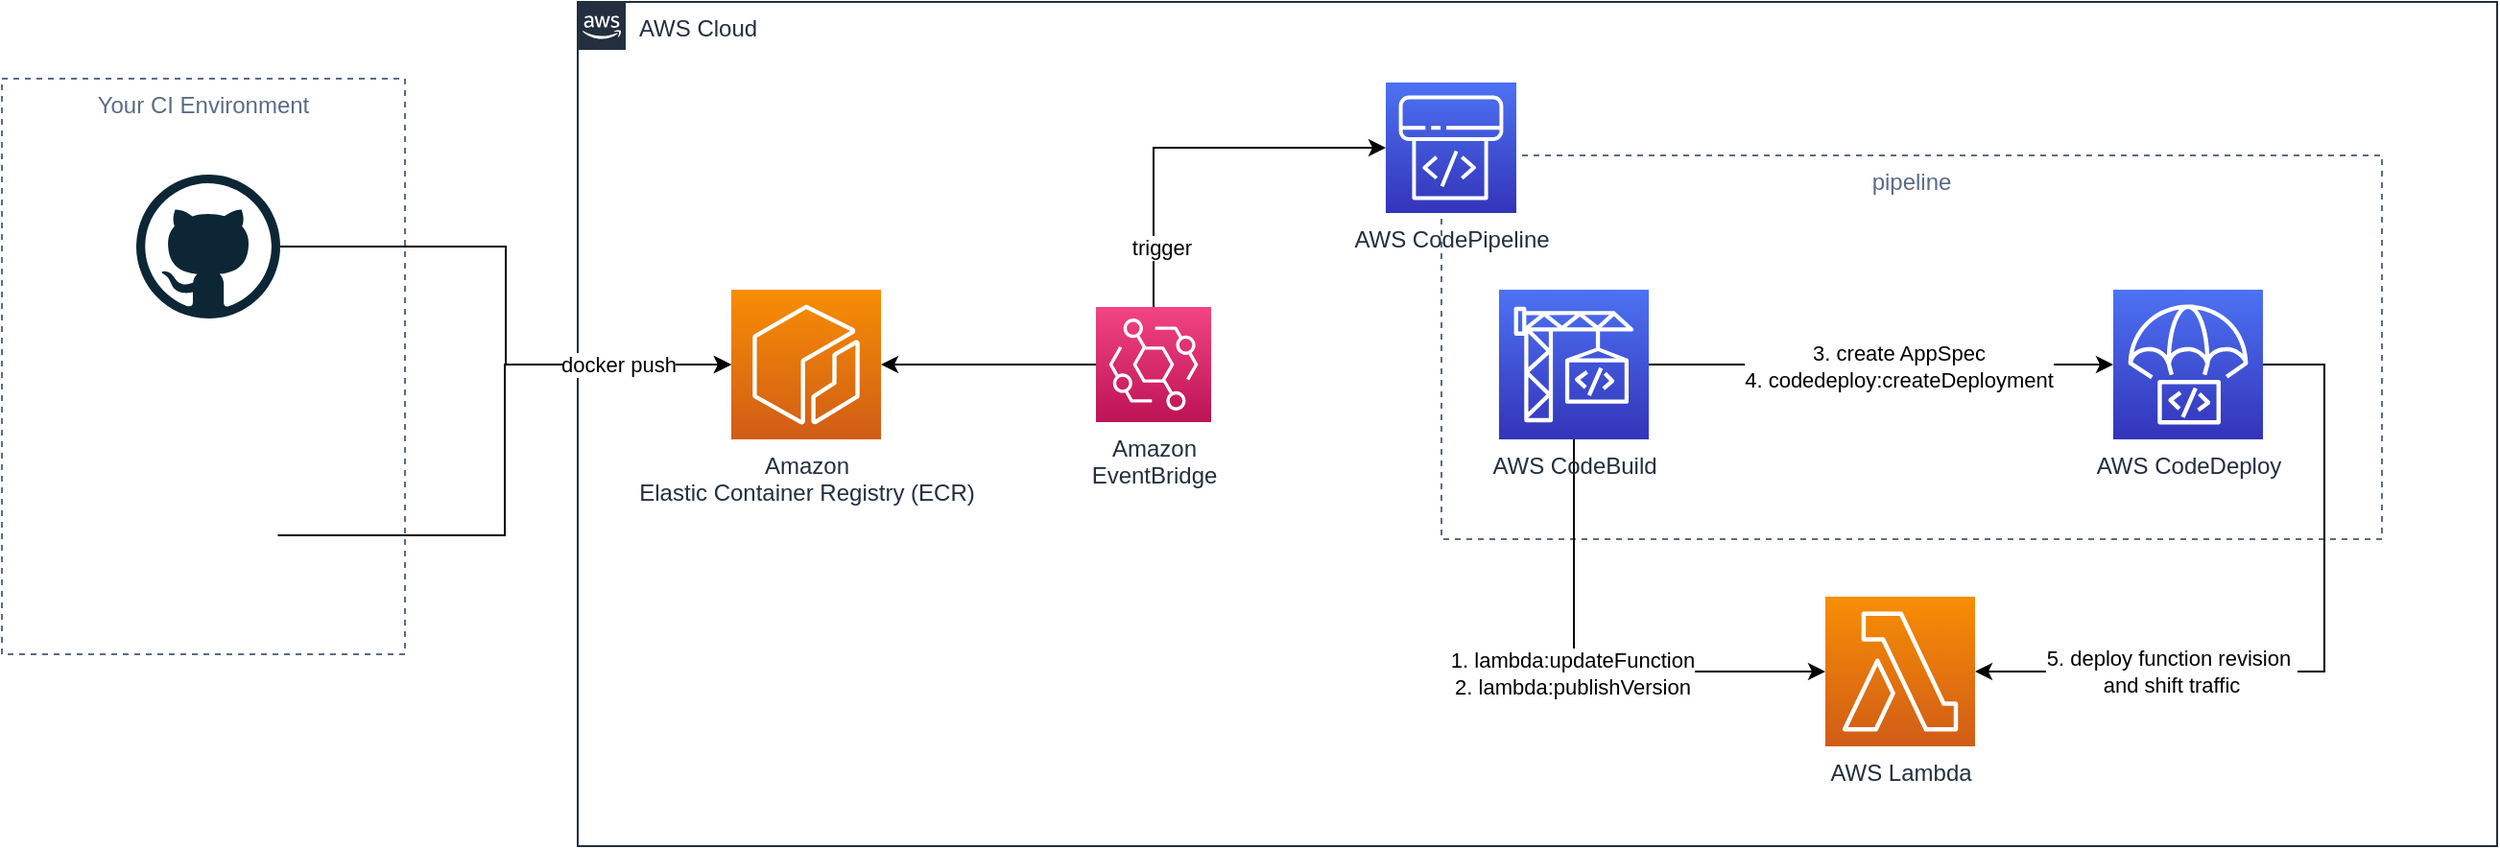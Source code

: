 <mxfile version="14.1.8" type="device"><diagram id="ddjsnHbcMY_IXPnPC_o7" name="deployment"><mxGraphModel dx="2450" dy="1212" grid="1" gridSize="10" guides="1" tooltips="1" connect="1" arrows="1" fold="1" page="1" pageScale="1" pageWidth="850" pageHeight="1100" math="0" shadow="0"><root><mxCell id="0"/><mxCell id="1" parent="0"/><mxCell id="s7vtzR0SO9nPu6hRCf2J-28" value="Your CI Environment" style="fillColor=none;strokeColor=#5A6C86;dashed=1;verticalAlign=top;fontStyle=0;fontColor=#5A6C86;" vertex="1" parent="1"><mxGeometry x="-380" y="480" width="210" height="300" as="geometry"/></mxCell><mxCell id="s7vtzR0SO9nPu6hRCf2J-7" value="AWS Cloud" style="points=[[0,0],[0.25,0],[0.5,0],[0.75,0],[1,0],[1,0.25],[1,0.5],[1,0.75],[1,1],[0.75,1],[0.5,1],[0.25,1],[0,1],[0,0.75],[0,0.5],[0,0.25]];outlineConnect=0;gradientColor=none;html=1;whiteSpace=wrap;fontSize=12;fontStyle=0;shape=mxgraph.aws4.group;grIcon=mxgraph.aws4.group_aws_cloud_alt;strokeColor=#232F3E;fillColor=none;verticalAlign=top;align=left;spacingLeft=30;fontColor=#232F3E;dashed=0;" vertex="1" parent="1"><mxGeometry x="-80" y="440" width="1000" height="440" as="geometry"/></mxCell><mxCell id="s7vtzR0SO9nPu6hRCf2J-21" style="edgeStyle=orthogonalEdgeStyle;rounded=0;orthogonalLoop=1;jettySize=auto;html=1;" edge="1" parent="1" source="s7vtzR0SO9nPu6hRCf2J-1" target="s7vtzR0SO9nPu6hRCf2J-5"><mxGeometry relative="1" as="geometry"><Array as="points"><mxPoint x="220" y="516"/></Array></mxGeometry></mxCell><mxCell id="s7vtzR0SO9nPu6hRCf2J-22" value="trigger" style="edgeLabel;html=1;align=center;verticalAlign=middle;resizable=0;points=[];" vertex="1" connectable="0" parent="s7vtzR0SO9nPu6hRCf2J-21"><mxGeometry x="-0.696" y="-4" relative="1" as="geometry"><mxPoint as="offset"/></mxGeometry></mxCell><mxCell id="s7vtzR0SO9nPu6hRCf2J-23" style="edgeStyle=orthogonalEdgeStyle;rounded=0;orthogonalLoop=1;jettySize=auto;html=1;" edge="1" parent="1" source="s7vtzR0SO9nPu6hRCf2J-1" target="s7vtzR0SO9nPu6hRCf2J-2"><mxGeometry relative="1" as="geometry"/></mxCell><mxCell id="s7vtzR0SO9nPu6hRCf2J-1" value="Amazon &lt;br&gt;EventBridge" style="outlineConnect=0;fontColor=#232F3E;gradientColor=#F34482;gradientDirection=north;fillColor=#BC1356;strokeColor=#ffffff;dashed=0;verticalLabelPosition=bottom;verticalAlign=top;align=center;html=1;fontSize=12;fontStyle=0;aspect=fixed;shape=mxgraph.aws4.resourceIcon;resIcon=mxgraph.aws4.eventbridge;" vertex="1" parent="1"><mxGeometry x="190" y="599" width="60" height="60" as="geometry"/></mxCell><mxCell id="s7vtzR0SO9nPu6hRCf2J-2" value="Amazon &lt;br&gt;Elastic Container Registry (ECR)" style="outlineConnect=0;fontColor=#232F3E;gradientColor=#F78E04;gradientDirection=north;fillColor=#D05C17;strokeColor=#ffffff;dashed=0;verticalLabelPosition=bottom;verticalAlign=top;align=center;html=1;fontSize=12;fontStyle=0;aspect=fixed;shape=mxgraph.aws4.resourceIcon;resIcon=mxgraph.aws4.ecr;" vertex="1" parent="1"><mxGeometry y="590" width="78" height="78" as="geometry"/></mxCell><mxCell id="s7vtzR0SO9nPu6hRCf2J-25" style="edgeStyle=orthogonalEdgeStyle;rounded=0;orthogonalLoop=1;jettySize=auto;html=1;" edge="1" parent="1" source="s7vtzR0SO9nPu6hRCf2J-3" target="s7vtzR0SO9nPu6hRCf2J-2"><mxGeometry relative="1" as="geometry"/></mxCell><mxCell id="s7vtzR0SO9nPu6hRCf2J-3" value="" style="dashed=0;outlineConnect=0;html=1;align=center;labelPosition=center;verticalLabelPosition=bottom;verticalAlign=top;shape=mxgraph.weblogos.github" vertex="1" parent="1"><mxGeometry x="-310" y="530" width="75" height="75" as="geometry"/></mxCell><mxCell id="s7vtzR0SO9nPu6hRCf2J-26" style="edgeStyle=orthogonalEdgeStyle;rounded=0;orthogonalLoop=1;jettySize=auto;html=1;" edge="1" parent="1" source="s7vtzR0SO9nPu6hRCf2J-4" target="s7vtzR0SO9nPu6hRCf2J-2"><mxGeometry relative="1" as="geometry"><Array as="points"><mxPoint x="-118" y="718"/><mxPoint x="-118" y="629"/></Array></mxGeometry></mxCell><mxCell id="s7vtzR0SO9nPu6hRCf2J-27" value="docker push" style="edgeLabel;html=1;align=center;verticalAlign=middle;resizable=0;points=[];" vertex="1" connectable="0" parent="s7vtzR0SO9nPu6hRCf2J-26"><mxGeometry x="0.404" relative="1" as="geometry"><mxPoint x="37.25" as="offset"/></mxGeometry></mxCell><mxCell id="s7vtzR0SO9nPu6hRCf2J-4" value="" style="shape=image;verticalLabelPosition=bottom;labelBackgroundColor=#ffffff;verticalAlign=top;aspect=fixed;imageAspect=0;image=https://upload.wikimedia.org/wikipedia/commons/thumb/e/e9/Jenkins_logo.svg/1200px-Jenkins_logo.svg.png;" vertex="1" parent="1"><mxGeometry x="-308.75" y="668" width="72.5" height="100" as="geometry"/></mxCell><mxCell id="s7vtzR0SO9nPu6hRCf2J-8" value="pipeline" style="fillColor=none;strokeColor=#5A6C86;dashed=1;verticalAlign=top;fontStyle=0;fontColor=#5A6C86;" vertex="1" parent="1"><mxGeometry x="370" y="520" width="490" height="200" as="geometry"/></mxCell><mxCell id="s7vtzR0SO9nPu6hRCf2J-11" style="edgeStyle=orthogonalEdgeStyle;rounded=0;orthogonalLoop=1;jettySize=auto;html=1;" edge="1" parent="1" source="s7vtzR0SO9nPu6hRCf2J-9" target="s7vtzR0SO9nPu6hRCf2J-10"><mxGeometry relative="1" as="geometry"/></mxCell><mxCell id="s7vtzR0SO9nPu6hRCf2J-12" value="3. create AppSpec&lt;br&gt;4. codedeploy:createDeployment" style="edgeLabel;html=1;align=center;verticalAlign=middle;resizable=0;points=[];" vertex="1" connectable="0" parent="s7vtzR0SO9nPu6hRCf2J-11"><mxGeometry x="0.279" y="-1" relative="1" as="geometry"><mxPoint x="-25" as="offset"/></mxGeometry></mxCell><mxCell id="s7vtzR0SO9nPu6hRCf2J-14" style="edgeStyle=orthogonalEdgeStyle;rounded=0;orthogonalLoop=1;jettySize=auto;html=1;" edge="1" parent="1" source="s7vtzR0SO9nPu6hRCf2J-9" target="s7vtzR0SO9nPu6hRCf2J-13"><mxGeometry relative="1" as="geometry"><Array as="points"><mxPoint x="439" y="789"/></Array></mxGeometry></mxCell><mxCell id="s7vtzR0SO9nPu6hRCf2J-15" value="1. lambda:updateFunction&lt;br&gt;2. lambda:publishVersion" style="edgeLabel;html=1;align=center;verticalAlign=middle;resizable=0;points=[];" vertex="1" connectable="0" parent="s7vtzR0SO9nPu6hRCf2J-14"><mxGeometry x="-0.1" y="-1" relative="1" as="geometry"><mxPoint y="8" as="offset"/></mxGeometry></mxCell><mxCell id="s7vtzR0SO9nPu6hRCf2J-9" value="AWS CodeBuild" style="outlineConnect=0;fontColor=#232F3E;gradientColor=#4D72F3;gradientDirection=north;fillColor=#3334B9;strokeColor=#ffffff;dashed=0;verticalLabelPosition=bottom;verticalAlign=top;align=center;html=1;fontSize=12;fontStyle=0;aspect=fixed;shape=mxgraph.aws4.resourceIcon;resIcon=mxgraph.aws4.codebuild;" vertex="1" parent="1"><mxGeometry x="400" y="590" width="78" height="78" as="geometry"/></mxCell><mxCell id="s7vtzR0SO9nPu6hRCf2J-16" style="edgeStyle=orthogonalEdgeStyle;rounded=0;orthogonalLoop=1;jettySize=auto;html=1;" edge="1" parent="1" source="s7vtzR0SO9nPu6hRCf2J-10" target="s7vtzR0SO9nPu6hRCf2J-13"><mxGeometry relative="1" as="geometry"><Array as="points"><mxPoint x="830" y="629"/><mxPoint x="830" y="789"/></Array></mxGeometry></mxCell><mxCell id="s7vtzR0SO9nPu6hRCf2J-17" value="5. deploy function revision&amp;nbsp;&lt;br&gt;and shift traffic" style="edgeLabel;html=1;align=center;verticalAlign=middle;resizable=0;points=[];" vertex="1" connectable="0" parent="s7vtzR0SO9nPu6hRCf2J-16"><mxGeometry x="-0.466" relative="1" as="geometry"><mxPoint x="-80" y="92" as="offset"/></mxGeometry></mxCell><mxCell id="s7vtzR0SO9nPu6hRCf2J-10" value="AWS CodeDeploy" style="outlineConnect=0;fontColor=#232F3E;gradientColor=#4D72F3;gradientDirection=north;fillColor=#3334B9;strokeColor=#ffffff;dashed=0;verticalLabelPosition=bottom;verticalAlign=top;align=center;html=1;fontSize=12;fontStyle=0;aspect=fixed;shape=mxgraph.aws4.resourceIcon;resIcon=mxgraph.aws4.codedeploy;" vertex="1" parent="1"><mxGeometry x="720" y="590" width="78" height="78" as="geometry"/></mxCell><mxCell id="s7vtzR0SO9nPu6hRCf2J-13" value="AWS Lambda" style="outlineConnect=0;fontColor=#232F3E;gradientColor=#F78E04;gradientDirection=north;fillColor=#D05C17;strokeColor=#ffffff;dashed=0;verticalLabelPosition=bottom;verticalAlign=top;align=center;html=1;fontSize=12;fontStyle=0;aspect=fixed;shape=mxgraph.aws4.resourceIcon;resIcon=mxgraph.aws4.lambda;" vertex="1" parent="1"><mxGeometry x="570" y="750" width="78" height="78" as="geometry"/></mxCell><mxCell id="s7vtzR0SO9nPu6hRCf2J-5" value="AWS CodePipeline" style="outlineConnect=0;fontColor=#232F3E;gradientColor=#4D72F3;gradientDirection=north;fillColor=#3334B9;strokeColor=#ffffff;dashed=0;verticalLabelPosition=bottom;verticalAlign=top;align=center;html=1;fontSize=12;fontStyle=0;aspect=fixed;shape=mxgraph.aws4.resourceIcon;resIcon=mxgraph.aws4.codepipeline;" vertex="1" parent="1"><mxGeometry x="341" y="482" width="68" height="68" as="geometry"/></mxCell></root></mxGraphModel></diagram></mxfile>